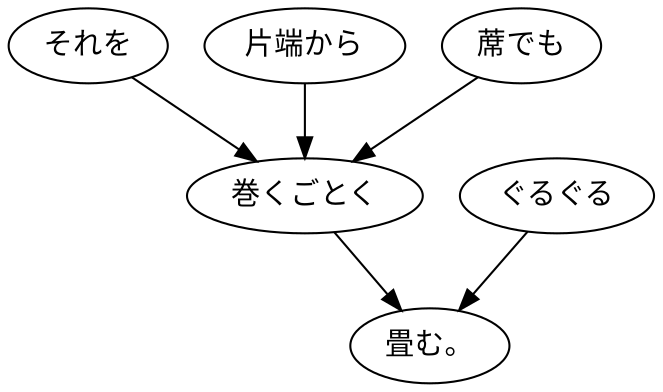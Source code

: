digraph graph3469 {
	node0 [label="それを"];
	node1 [label="片端から"];
	node2 [label="蓆でも"];
	node3 [label="巻くごとく"];
	node4 [label="ぐるぐる"];
	node5 [label="畳む。"];
	node0 -> node3;
	node1 -> node3;
	node2 -> node3;
	node3 -> node5;
	node4 -> node5;
}
